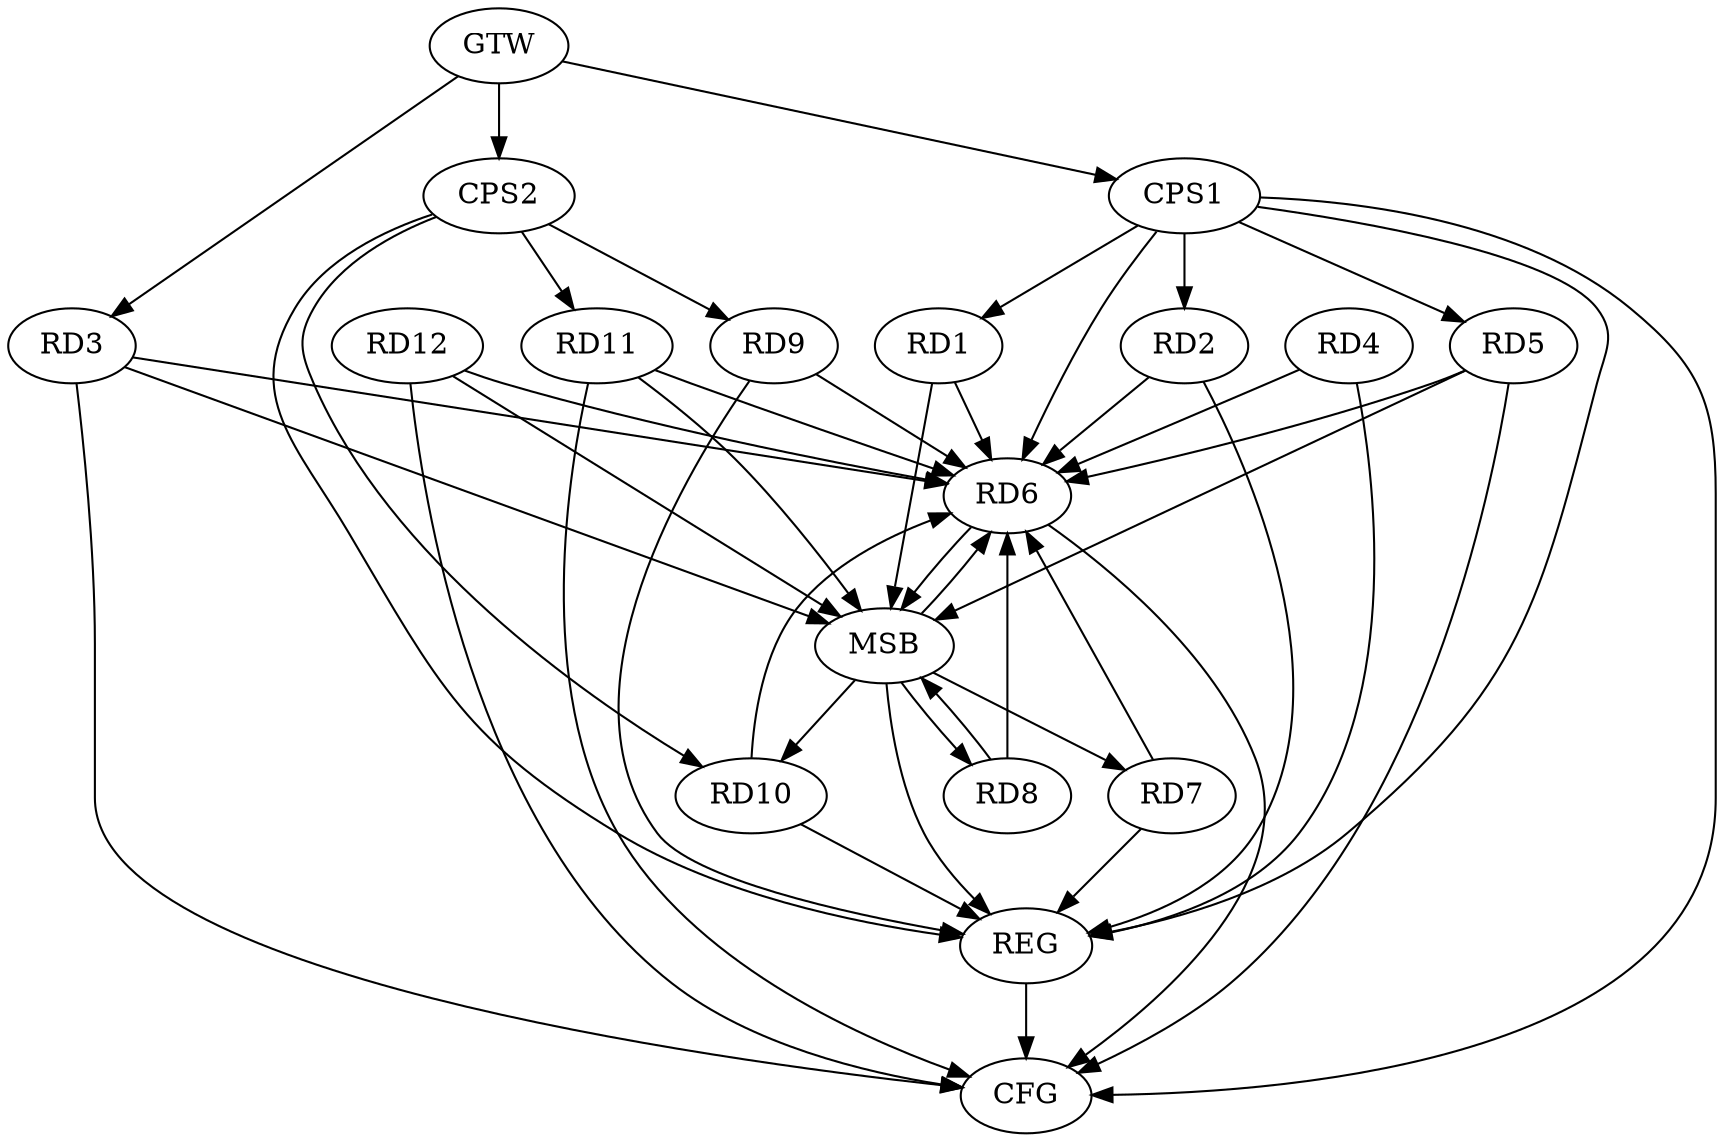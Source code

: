 strict digraph G {
  RD1 [ label="RD1" ];
  RD2 [ label="RD2" ];
  RD3 [ label="RD3" ];
  RD4 [ label="RD4" ];
  RD5 [ label="RD5" ];
  RD6 [ label="RD6" ];
  RD7 [ label="RD7" ];
  RD8 [ label="RD8" ];
  RD9 [ label="RD9" ];
  RD10 [ label="RD10" ];
  RD11 [ label="RD11" ];
  RD12 [ label="RD12" ];
  CPS1 [ label="CPS1" ];
  CPS2 [ label="CPS2" ];
  GTW [ label="GTW" ];
  REG [ label="REG" ];
  MSB [ label="MSB" ];
  CFG [ label="CFG" ];
  CPS1 -> RD1;
  CPS1 -> RD2;
  CPS1 -> RD5;
  CPS1 -> RD6;
  CPS2 -> RD9;
  CPS2 -> RD10;
  CPS2 -> RD11;
  GTW -> RD3;
  GTW -> CPS1;
  GTW -> CPS2;
  RD2 -> REG;
  RD4 -> REG;
  RD7 -> REG;
  RD9 -> REG;
  RD10 -> REG;
  CPS1 -> REG;
  CPS2 -> REG;
  RD1 -> MSB;
  MSB -> REG;
  RD3 -> MSB;
  MSB -> RD6;
  MSB -> RD8;
  RD5 -> MSB;
  RD6 -> MSB;
  RD8 -> MSB;
  MSB -> RD7;
  RD11 -> MSB;
  RD12 -> MSB;
  MSB -> RD10;
  RD5 -> CFG;
  RD12 -> CFG;
  RD11 -> CFG;
  CPS1 -> CFG;
  RD3 -> CFG;
  RD6 -> CFG;
  REG -> CFG;
  RD11 -> RD6;
  RD10 -> RD6;
  RD4 -> RD6;
  RD8 -> RD6;
  RD9 -> RD6;
  RD1 -> RD6;
  RD2 -> RD6;
  RD7 -> RD6;
  RD12 -> RD6;
  RD3 -> RD6;
  RD5 -> RD6;
}

